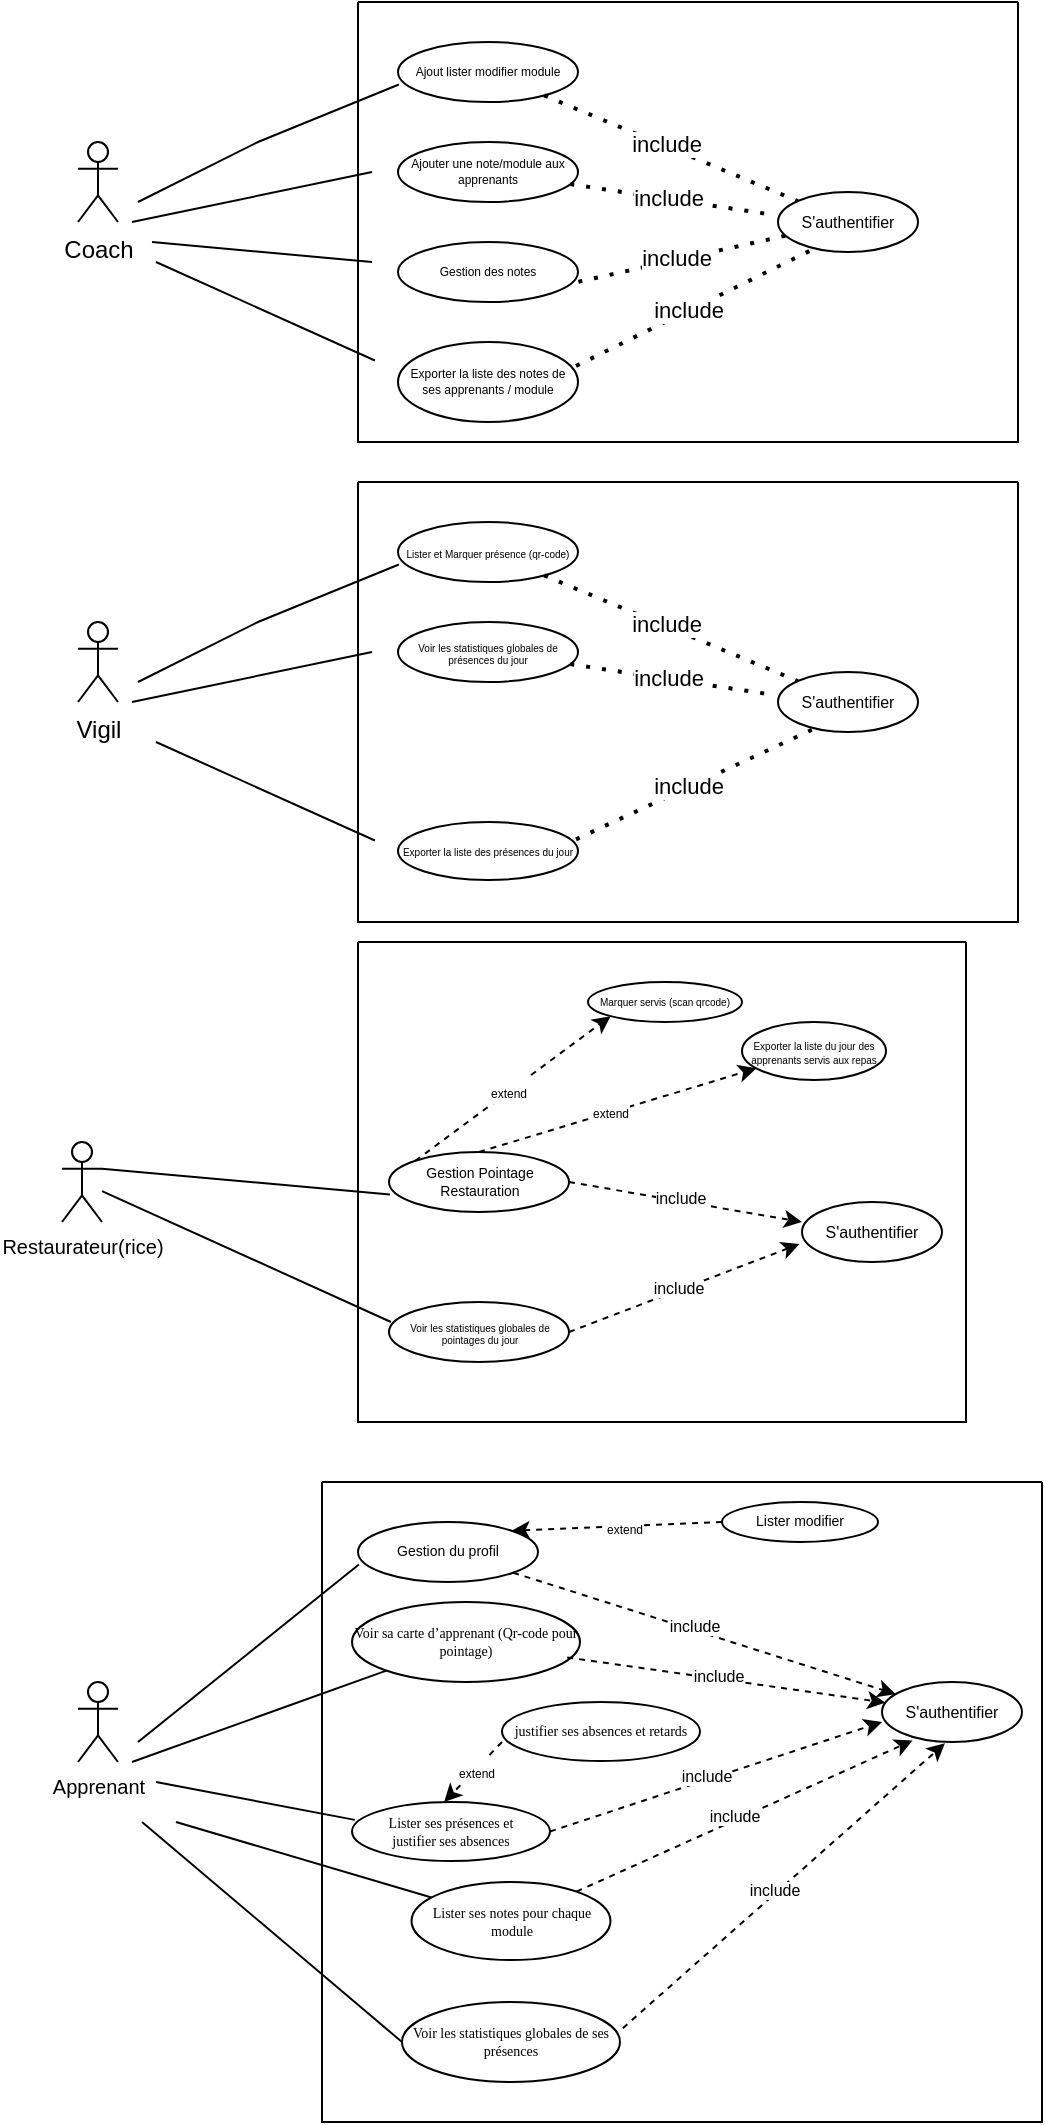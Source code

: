 <mxfile version="26.2.12">
  <diagram name="Page-1" id="cTpus7Wuwab5PH7f_lxD">
    <mxGraphModel dx="763" dy="347" grid="1" gridSize="10" guides="1" tooltips="1" connect="1" arrows="1" fold="1" page="1" pageScale="1" pageWidth="827" pageHeight="1169" math="0" shadow="0">
      <root>
        <mxCell id="0" />
        <mxCell id="1" parent="0" />
        <mxCell id="2DP7c2VmXSA7MMOB2HrA-1" value="Coach" style="shape=umlActor;verticalLabelPosition=bottom;verticalAlign=top;html=1;outlineConnect=0;" parent="1" vertex="1">
          <mxGeometry x="178" y="90" width="20" height="40" as="geometry" />
        </mxCell>
        <mxCell id="2DP7c2VmXSA7MMOB2HrA-4" value="" style="swimlane;startSize=0;" parent="1" vertex="1">
          <mxGeometry x="318" y="20" width="330" height="220" as="geometry" />
        </mxCell>
        <mxCell id="2DP7c2VmXSA7MMOB2HrA-5" value="Ajout lister modifier module" style="ellipse;whiteSpace=wrap;html=1;fontSize=6;" parent="2DP7c2VmXSA7MMOB2HrA-4" vertex="1">
          <mxGeometry x="20" y="20" width="90" height="30" as="geometry" />
        </mxCell>
        <mxCell id="2DP7c2VmXSA7MMOB2HrA-6" value="Ajouter une note/module aux apprenants" style="ellipse;whiteSpace=wrap;html=1;fontSize=6;" parent="2DP7c2VmXSA7MMOB2HrA-4" vertex="1">
          <mxGeometry x="20" y="70" width="90" height="30" as="geometry" />
        </mxCell>
        <mxCell id="2DP7c2VmXSA7MMOB2HrA-7" value="Gestion des notes" style="ellipse;whiteSpace=wrap;html=1;fontSize=6;" parent="2DP7c2VmXSA7MMOB2HrA-4" vertex="1">
          <mxGeometry x="20" y="120" width="90" height="30" as="geometry" />
        </mxCell>
        <mxCell id="2DP7c2VmXSA7MMOB2HrA-8" value="&lt;span style=&quot;line-height: 115%;&quot;&gt;Exporter la liste des notes de ses apprenants / module&lt;/span&gt;" style="ellipse;whiteSpace=wrap;html=1;fontSize=6;" parent="2DP7c2VmXSA7MMOB2HrA-4" vertex="1">
          <mxGeometry x="20" y="170" width="90" height="40" as="geometry" />
        </mxCell>
        <mxCell id="2DP7c2VmXSA7MMOB2HrA-13" value="S&#39;authentifier" style="ellipse;whiteSpace=wrap;html=1;fontSize=8;" parent="2DP7c2VmXSA7MMOB2HrA-4" vertex="1">
          <mxGeometry x="210" y="95" width="70" height="30" as="geometry" />
        </mxCell>
        <mxCell id="2DP7c2VmXSA7MMOB2HrA-14" value="" style="endArrow=none;dashed=1;html=1;dashPattern=1 3;strokeWidth=2;rounded=0;fontSize=6;" parent="2DP7c2VmXSA7MMOB2HrA-4" source="2DP7c2VmXSA7MMOB2HrA-5" target="2DP7c2VmXSA7MMOB2HrA-13" edge="1">
          <mxGeometry width="50" height="50" relative="1" as="geometry">
            <mxPoint x="130" y="150" as="sourcePoint" />
            <mxPoint x="180" y="100" as="targetPoint" />
          </mxGeometry>
        </mxCell>
        <mxCell id="2DP7c2VmXSA7MMOB2HrA-17" value="include" style="edgeLabel;html=1;align=center;verticalAlign=middle;resizable=0;points=[];" parent="2DP7c2VmXSA7MMOB2HrA-14" vertex="1" connectable="0">
          <mxGeometry x="-0.056" y="1" relative="1" as="geometry">
            <mxPoint as="offset" />
          </mxGeometry>
        </mxCell>
        <mxCell id="2DP7c2VmXSA7MMOB2HrA-18" value="" style="endArrow=none;dashed=1;html=1;dashPattern=1 3;strokeWidth=2;rounded=0;entryX=-0.029;entryY=0.383;entryDx=0;entryDy=0;entryPerimeter=0;fontSize=6;" parent="2DP7c2VmXSA7MMOB2HrA-4" source="2DP7c2VmXSA7MMOB2HrA-6" target="2DP7c2VmXSA7MMOB2HrA-13" edge="1">
          <mxGeometry width="50" height="50" relative="1" as="geometry">
            <mxPoint x="98" y="58" as="sourcePoint" />
            <mxPoint x="190" y="110" as="targetPoint" />
          </mxGeometry>
        </mxCell>
        <mxCell id="2DP7c2VmXSA7MMOB2HrA-19" value="include" style="edgeLabel;html=1;align=center;verticalAlign=middle;resizable=0;points=[];" parent="2DP7c2VmXSA7MMOB2HrA-18" vertex="1" connectable="0">
          <mxGeometry x="-0.056" y="1" relative="1" as="geometry">
            <mxPoint as="offset" />
          </mxGeometry>
        </mxCell>
        <mxCell id="2DP7c2VmXSA7MMOB2HrA-20" value="" style="endArrow=none;dashed=1;html=1;dashPattern=1 3;strokeWidth=2;rounded=0;exitX=1.002;exitY=0.663;exitDx=0;exitDy=0;exitPerimeter=0;fontSize=6;" parent="2DP7c2VmXSA7MMOB2HrA-4" source="2DP7c2VmXSA7MMOB2HrA-7" target="2DP7c2VmXSA7MMOB2HrA-13" edge="1">
          <mxGeometry width="50" height="50" relative="1" as="geometry">
            <mxPoint x="114" y="103" as="sourcePoint" />
            <mxPoint x="200" y="120" as="targetPoint" />
          </mxGeometry>
        </mxCell>
        <mxCell id="2DP7c2VmXSA7MMOB2HrA-21" value="include" style="edgeLabel;html=1;align=center;verticalAlign=middle;resizable=0;points=[];" parent="2DP7c2VmXSA7MMOB2HrA-20" vertex="1" connectable="0">
          <mxGeometry x="-0.056" y="1" relative="1" as="geometry">
            <mxPoint as="offset" />
          </mxGeometry>
        </mxCell>
        <mxCell id="2DP7c2VmXSA7MMOB2HrA-22" value="" style="endArrow=none;dashed=1;html=1;dashPattern=1 3;strokeWidth=2;rounded=0;exitX=0.989;exitY=0.299;exitDx=0;exitDy=0;exitPerimeter=0;entryX=0.253;entryY=0.951;entryDx=0;entryDy=0;entryPerimeter=0;fontSize=6;" parent="2DP7c2VmXSA7MMOB2HrA-4" source="2DP7c2VmXSA7MMOB2HrA-8" target="2DP7c2VmXSA7MMOB2HrA-13" edge="1">
          <mxGeometry width="50" height="50" relative="1" as="geometry">
            <mxPoint x="110" y="140" as="sourcePoint" />
            <mxPoint x="210" y="130" as="targetPoint" />
          </mxGeometry>
        </mxCell>
        <mxCell id="2DP7c2VmXSA7MMOB2HrA-23" value="include" style="edgeLabel;html=1;align=center;verticalAlign=middle;resizable=0;points=[];" parent="2DP7c2VmXSA7MMOB2HrA-22" vertex="1" connectable="0">
          <mxGeometry x="-0.056" y="1" relative="1" as="geometry">
            <mxPoint as="offset" />
          </mxGeometry>
        </mxCell>
        <mxCell id="2DP7c2VmXSA7MMOB2HrA-9" value="" style="endArrow=none;html=1;rounded=0;entryX=0.005;entryY=0.709;entryDx=0;entryDy=0;entryPerimeter=0;" parent="1" target="2DP7c2VmXSA7MMOB2HrA-5" edge="1">
          <mxGeometry width="50" height="50" relative="1" as="geometry">
            <mxPoint x="208" y="120" as="sourcePoint" />
            <mxPoint x="298" y="150" as="targetPoint" />
            <Array as="points">
              <mxPoint x="268" y="90" />
            </Array>
          </mxGeometry>
        </mxCell>
        <mxCell id="2DP7c2VmXSA7MMOB2HrA-10" value="" style="endArrow=none;html=1;rounded=0;entryX=0;entryY=0.5;entryDx=0;entryDy=0;" parent="1" edge="1">
          <mxGeometry width="50" height="50" relative="1" as="geometry">
            <mxPoint x="205" y="130" as="sourcePoint" />
            <mxPoint x="325" y="105" as="targetPoint" />
            <Array as="points" />
          </mxGeometry>
        </mxCell>
        <mxCell id="2DP7c2VmXSA7MMOB2HrA-11" value="" style="endArrow=none;html=1;rounded=0;entryX=0;entryY=0.333;entryDx=0;entryDy=0;entryPerimeter=0;" parent="1" edge="1">
          <mxGeometry width="50" height="50" relative="1" as="geometry">
            <mxPoint x="215" y="140" as="sourcePoint" />
            <mxPoint x="325" y="149.99" as="targetPoint" />
            <Array as="points" />
          </mxGeometry>
        </mxCell>
        <mxCell id="2DP7c2VmXSA7MMOB2HrA-12" value="" style="endArrow=none;html=1;rounded=0;entryX=0.105;entryY=0.231;entryDx=0;entryDy=0;entryPerimeter=0;" parent="1" edge="1">
          <mxGeometry width="50" height="50" relative="1" as="geometry">
            <mxPoint x="217" y="150" as="sourcePoint" />
            <mxPoint x="326.45" y="199.24" as="targetPoint" />
            <Array as="points" />
          </mxGeometry>
        </mxCell>
        <mxCell id="2DP7c2VmXSA7MMOB2HrA-45" value="Vigil" style="shape=umlActor;verticalLabelPosition=bottom;verticalAlign=top;html=1;outlineConnect=0;" parent="1" vertex="1">
          <mxGeometry x="178" y="330" width="20" height="40" as="geometry" />
        </mxCell>
        <mxCell id="2DP7c2VmXSA7MMOB2HrA-46" value="" style="swimlane;startSize=0;" parent="1" vertex="1">
          <mxGeometry x="318" y="260" width="330" height="220" as="geometry" />
        </mxCell>
        <mxCell id="2DP7c2VmXSA7MMOB2HrA-47" value="Lister et Marquer présence (qr-code)" style="ellipse;whiteSpace=wrap;html=1;fontSize=5;" parent="2DP7c2VmXSA7MMOB2HrA-46" vertex="1">
          <mxGeometry x="20" y="20" width="90" height="30" as="geometry" />
        </mxCell>
        <mxCell id="2DP7c2VmXSA7MMOB2HrA-48" value="Voir les statistiques globales de présences du jour" style="ellipse;whiteSpace=wrap;html=1;fontSize=5;" parent="2DP7c2VmXSA7MMOB2HrA-46" vertex="1">
          <mxGeometry x="20" y="70" width="90" height="30" as="geometry" />
        </mxCell>
        <mxCell id="2DP7c2VmXSA7MMOB2HrA-50" value="&lt;span style=&quot;line-height: 115%;&quot;&gt;Exporter la liste des présences du jour&lt;/span&gt;" style="ellipse;whiteSpace=wrap;html=1;fontSize=5;" parent="2DP7c2VmXSA7MMOB2HrA-46" vertex="1">
          <mxGeometry x="20" y="170" width="90" height="29" as="geometry" />
        </mxCell>
        <mxCell id="2DP7c2VmXSA7MMOB2HrA-51" value="S&#39;authentifier" style="ellipse;whiteSpace=wrap;html=1;fontSize=8;" parent="2DP7c2VmXSA7MMOB2HrA-46" vertex="1">
          <mxGeometry x="210" y="95" width="70" height="30" as="geometry" />
        </mxCell>
        <mxCell id="2DP7c2VmXSA7MMOB2HrA-52" value="" style="endArrow=none;dashed=1;html=1;dashPattern=1 3;strokeWidth=2;rounded=0;fontSize=6;" parent="2DP7c2VmXSA7MMOB2HrA-46" source="2DP7c2VmXSA7MMOB2HrA-47" target="2DP7c2VmXSA7MMOB2HrA-51" edge="1">
          <mxGeometry width="50" height="50" relative="1" as="geometry">
            <mxPoint x="130" y="150" as="sourcePoint" />
            <mxPoint x="180" y="100" as="targetPoint" />
          </mxGeometry>
        </mxCell>
        <mxCell id="2DP7c2VmXSA7MMOB2HrA-53" value="include" style="edgeLabel;html=1;align=center;verticalAlign=middle;resizable=0;points=[];" parent="2DP7c2VmXSA7MMOB2HrA-52" vertex="1" connectable="0">
          <mxGeometry x="-0.056" y="1" relative="1" as="geometry">
            <mxPoint as="offset" />
          </mxGeometry>
        </mxCell>
        <mxCell id="2DP7c2VmXSA7MMOB2HrA-54" value="" style="endArrow=none;dashed=1;html=1;dashPattern=1 3;strokeWidth=2;rounded=0;entryX=-0.029;entryY=0.383;entryDx=0;entryDy=0;entryPerimeter=0;fontSize=6;" parent="2DP7c2VmXSA7MMOB2HrA-46" source="2DP7c2VmXSA7MMOB2HrA-48" target="2DP7c2VmXSA7MMOB2HrA-51" edge="1">
          <mxGeometry width="50" height="50" relative="1" as="geometry">
            <mxPoint x="98" y="58" as="sourcePoint" />
            <mxPoint x="190" y="110" as="targetPoint" />
          </mxGeometry>
        </mxCell>
        <mxCell id="2DP7c2VmXSA7MMOB2HrA-55" value="include" style="edgeLabel;html=1;align=center;verticalAlign=middle;resizable=0;points=[];" parent="2DP7c2VmXSA7MMOB2HrA-54" vertex="1" connectable="0">
          <mxGeometry x="-0.056" y="1" relative="1" as="geometry">
            <mxPoint as="offset" />
          </mxGeometry>
        </mxCell>
        <mxCell id="2DP7c2VmXSA7MMOB2HrA-58" value="" style="endArrow=none;dashed=1;html=1;dashPattern=1 3;strokeWidth=2;rounded=0;exitX=0.989;exitY=0.299;exitDx=0;exitDy=0;exitPerimeter=0;entryX=0.253;entryY=0.951;entryDx=0;entryDy=0;entryPerimeter=0;fontSize=6;" parent="2DP7c2VmXSA7MMOB2HrA-46" source="2DP7c2VmXSA7MMOB2HrA-50" target="2DP7c2VmXSA7MMOB2HrA-51" edge="1">
          <mxGeometry width="50" height="50" relative="1" as="geometry">
            <mxPoint x="110" y="140" as="sourcePoint" />
            <mxPoint x="210" y="130" as="targetPoint" />
          </mxGeometry>
        </mxCell>
        <mxCell id="2DP7c2VmXSA7MMOB2HrA-59" value="include" style="edgeLabel;html=1;align=center;verticalAlign=middle;resizable=0;points=[];" parent="2DP7c2VmXSA7MMOB2HrA-58" vertex="1" connectable="0">
          <mxGeometry x="-0.056" y="1" relative="1" as="geometry">
            <mxPoint as="offset" />
          </mxGeometry>
        </mxCell>
        <mxCell id="2DP7c2VmXSA7MMOB2HrA-60" value="" style="endArrow=none;html=1;rounded=0;entryX=0.005;entryY=0.709;entryDx=0;entryDy=0;entryPerimeter=0;" parent="1" target="2DP7c2VmXSA7MMOB2HrA-47" edge="1">
          <mxGeometry width="50" height="50" relative="1" as="geometry">
            <mxPoint x="208" y="360" as="sourcePoint" />
            <mxPoint x="298" y="390" as="targetPoint" />
            <Array as="points">
              <mxPoint x="268" y="330" />
            </Array>
          </mxGeometry>
        </mxCell>
        <mxCell id="2DP7c2VmXSA7MMOB2HrA-61" value="" style="endArrow=none;html=1;rounded=0;entryX=0;entryY=0.5;entryDx=0;entryDy=0;" parent="1" edge="1">
          <mxGeometry width="50" height="50" relative="1" as="geometry">
            <mxPoint x="205" y="370" as="sourcePoint" />
            <mxPoint x="325" y="345" as="targetPoint" />
            <Array as="points" />
          </mxGeometry>
        </mxCell>
        <mxCell id="2DP7c2VmXSA7MMOB2HrA-63" value="" style="endArrow=none;html=1;rounded=0;entryX=0.105;entryY=0.231;entryDx=0;entryDy=0;entryPerimeter=0;" parent="1" edge="1">
          <mxGeometry width="50" height="50" relative="1" as="geometry">
            <mxPoint x="217" y="390" as="sourcePoint" />
            <mxPoint x="326.45" y="439.24" as="targetPoint" />
            <Array as="points" />
          </mxGeometry>
        </mxCell>
        <mxCell id="2DP7c2VmXSA7MMOB2HrA-64" value="Restaurateur(rice)" style="shape=umlActor;verticalLabelPosition=bottom;verticalAlign=top;html=1;outlineConnect=0;fontSize=10;" parent="1" vertex="1">
          <mxGeometry x="170" y="590" width="20" height="40" as="geometry" />
        </mxCell>
        <mxCell id="2DP7c2VmXSA7MMOB2HrA-65" value="" style="swimlane;startSize=0;" parent="1" vertex="1">
          <mxGeometry x="318" y="490" width="304" height="240" as="geometry" />
        </mxCell>
        <mxCell id="2DP7c2VmXSA7MMOB2HrA-66" value="Gestion Pointage Restauration" style="ellipse;whiteSpace=wrap;html=1;fontSize=7;" parent="2DP7c2VmXSA7MMOB2HrA-65" vertex="1">
          <mxGeometry x="15.5" y="105" width="90" height="30" as="geometry" />
        </mxCell>
        <mxCell id="2DP7c2VmXSA7MMOB2HrA-67" value="Voir les statistiques globales de pointages du jour" style="ellipse;whiteSpace=wrap;html=1;fontSize=5;" parent="2DP7c2VmXSA7MMOB2HrA-65" vertex="1">
          <mxGeometry x="15.5" y="180" width="90" height="30" as="geometry" />
        </mxCell>
        <mxCell id="2DP7c2VmXSA7MMOB2HrA-68" value="&lt;span style=&quot;line-height: 115%;&quot;&gt;Exporter la liste du jour des apprenants servis aux repas&lt;/span&gt;" style="ellipse;whiteSpace=wrap;html=1;fontSize=5;" parent="2DP7c2VmXSA7MMOB2HrA-65" vertex="1">
          <mxGeometry x="192" y="40" width="72" height="29" as="geometry" />
        </mxCell>
        <mxCell id="2DP7c2VmXSA7MMOB2HrA-69" value="S&#39;authentifier" style="ellipse;whiteSpace=wrap;html=1;fontSize=8;" parent="2DP7c2VmXSA7MMOB2HrA-65" vertex="1">
          <mxGeometry x="222" y="130" width="70" height="30" as="geometry" />
        </mxCell>
        <mxCell id="2DP7c2VmXSA7MMOB2HrA-114" value="&lt;span style=&quot;line-height: 115%;&quot;&gt;Marquer servis (scan qrcode)&lt;/span&gt;" style="ellipse;whiteSpace=wrap;html=1;fontSize=5;" parent="2DP7c2VmXSA7MMOB2HrA-65" vertex="1">
          <mxGeometry x="115" y="20" width="77" height="20" as="geometry" />
        </mxCell>
        <mxCell id="2DP7c2VmXSA7MMOB2HrA-115" value="" style="endArrow=classic;dashed=1;html=1;strokeWidth=1;rounded=0;fontSize=3;endFill=1;exitX=0;exitY=0;exitDx=0;exitDy=0;entryX=0;entryY=1;entryDx=0;entryDy=0;" parent="2DP7c2VmXSA7MMOB2HrA-65" source="2DP7c2VmXSA7MMOB2HrA-66" target="2DP7c2VmXSA7MMOB2HrA-114" edge="1">
          <mxGeometry width="50" height="50" relative="1" as="geometry">
            <mxPoint x="96" y="40" as="sourcePoint" />
            <mxPoint x="289" y="128" as="targetPoint" />
          </mxGeometry>
        </mxCell>
        <mxCell id="2DP7c2VmXSA7MMOB2HrA-116" value="&lt;font style=&quot;font-size: 6px;&quot;&gt;extend&lt;/font&gt;" style="edgeLabel;html=1;align=center;verticalAlign=middle;resizable=0;points=[];" parent="2DP7c2VmXSA7MMOB2HrA-115" vertex="1" connectable="0">
          <mxGeometry x="-0.056" y="1" relative="1" as="geometry">
            <mxPoint y="-1" as="offset" />
          </mxGeometry>
        </mxCell>
        <mxCell id="2DP7c2VmXSA7MMOB2HrA-118" value="" style="endArrow=classic;dashed=1;html=1;strokeWidth=1;rounded=0;fontSize=3;endFill=1;exitX=0.5;exitY=0;exitDx=0;exitDy=0;" parent="2DP7c2VmXSA7MMOB2HrA-65" source="2DP7c2VmXSA7MMOB2HrA-66" target="2DP7c2VmXSA7MMOB2HrA-68" edge="1">
          <mxGeometry width="50" height="50" relative="1" as="geometry">
            <mxPoint x="45" y="99" as="sourcePoint" />
            <mxPoint x="50" y="47" as="targetPoint" />
          </mxGeometry>
        </mxCell>
        <mxCell id="2DP7c2VmXSA7MMOB2HrA-119" value="&lt;font style=&quot;font-size: 6px;&quot;&gt;extend&lt;/font&gt;" style="edgeLabel;html=1;align=center;verticalAlign=middle;resizable=0;points=[];" parent="2DP7c2VmXSA7MMOB2HrA-118" vertex="1" connectable="0">
          <mxGeometry x="-0.056" y="1" relative="1" as="geometry">
            <mxPoint y="-1" as="offset" />
          </mxGeometry>
        </mxCell>
        <mxCell id="2DP7c2VmXSA7MMOB2HrA-120" value="" style="endArrow=classic;dashed=1;html=1;strokeWidth=1;rounded=0;fontSize=6;endFill=1;exitX=1;exitY=0.5;exitDx=0;exitDy=0;entryX=0;entryY=0.333;entryDx=0;entryDy=0;entryPerimeter=0;" parent="2DP7c2VmXSA7MMOB2HrA-65" source="2DP7c2VmXSA7MMOB2HrA-66" target="2DP7c2VmXSA7MMOB2HrA-69" edge="1">
          <mxGeometry width="50" height="50" relative="1" as="geometry">
            <mxPoint x="96" y="189" as="sourcePoint" />
            <mxPoint x="256" y="240" as="targetPoint" />
          </mxGeometry>
        </mxCell>
        <mxCell id="2DP7c2VmXSA7MMOB2HrA-121" value="include" style="edgeLabel;html=1;align=center;verticalAlign=middle;resizable=0;points=[];fontSize=8;" parent="2DP7c2VmXSA7MMOB2HrA-120" vertex="1" connectable="0">
          <mxGeometry x="-0.056" y="1" relative="1" as="geometry">
            <mxPoint y="-1" as="offset" />
          </mxGeometry>
        </mxCell>
        <mxCell id="2DP7c2VmXSA7MMOB2HrA-122" value="" style="endArrow=classic;dashed=1;html=1;strokeWidth=1;rounded=0;fontSize=6;endFill=1;exitX=1;exitY=0.5;exitDx=0;exitDy=0;entryX=-0.018;entryY=0.7;entryDx=0;entryDy=0;entryPerimeter=0;" parent="2DP7c2VmXSA7MMOB2HrA-65" source="2DP7c2VmXSA7MMOB2HrA-67" target="2DP7c2VmXSA7MMOB2HrA-69" edge="1">
          <mxGeometry width="50" height="50" relative="1" as="geometry">
            <mxPoint x="122" y="155" as="sourcePoint" />
            <mxPoint x="232" y="140" as="targetPoint" />
          </mxGeometry>
        </mxCell>
        <mxCell id="2DP7c2VmXSA7MMOB2HrA-123" value="include" style="edgeLabel;html=1;align=center;verticalAlign=middle;resizable=0;points=[];fontSize=8;" parent="2DP7c2VmXSA7MMOB2HrA-122" vertex="1" connectable="0">
          <mxGeometry x="-0.056" y="1" relative="1" as="geometry">
            <mxPoint y="-1" as="offset" />
          </mxGeometry>
        </mxCell>
        <mxCell id="2DP7c2VmXSA7MMOB2HrA-76" value="" style="endArrow=none;html=1;rounded=0;entryX=0.005;entryY=0.709;entryDx=0;entryDy=0;entryPerimeter=0;exitX=1;exitY=0.333;exitDx=0;exitDy=0;exitPerimeter=0;" parent="1" source="2DP7c2VmXSA7MMOB2HrA-64" target="2DP7c2VmXSA7MMOB2HrA-66" edge="1">
          <mxGeometry width="50" height="50" relative="1" as="geometry">
            <mxPoint x="208" y="600" as="sourcePoint" />
            <mxPoint x="298" y="630" as="targetPoint" />
            <Array as="points" />
          </mxGeometry>
        </mxCell>
        <mxCell id="2DP7c2VmXSA7MMOB2HrA-77" value="" style="endArrow=none;html=1;rounded=0;entryX=0.011;entryY=0.333;entryDx=0;entryDy=0;entryPerimeter=0;" parent="1" source="2DP7c2VmXSA7MMOB2HrA-64" target="2DP7c2VmXSA7MMOB2HrA-67" edge="1">
          <mxGeometry width="50" height="50" relative="1" as="geometry">
            <mxPoint x="205" y="610" as="sourcePoint" />
            <mxPoint x="329" y="620" as="targetPoint" />
            <Array as="points" />
          </mxGeometry>
        </mxCell>
        <mxCell id="2DP7c2VmXSA7MMOB2HrA-79" value="Apprenant" style="shape=umlActor;verticalLabelPosition=bottom;verticalAlign=top;html=1;outlineConnect=0;fontSize=10;" parent="1" vertex="1">
          <mxGeometry x="178" y="860" width="20" height="40" as="geometry" />
        </mxCell>
        <mxCell id="2DP7c2VmXSA7MMOB2HrA-80" value="" style="swimlane;startSize=0;fontSize=16;" parent="1" vertex="1">
          <mxGeometry x="300" y="760" width="360" height="320" as="geometry" />
        </mxCell>
        <mxCell id="2DP7c2VmXSA7MMOB2HrA-81" value="&lt;span style=&quot;line-height: 115%;&quot;&gt;Gestion du profil&lt;/span&gt;" style="ellipse;whiteSpace=wrap;html=1;fontSize=7;" parent="2DP7c2VmXSA7MMOB2HrA-80" vertex="1">
          <mxGeometry x="18" y="20" width="90" height="30" as="geometry" />
        </mxCell>
        <mxCell id="2DP7c2VmXSA7MMOB2HrA-82" value="&lt;span style=&quot;font-family: &amp;quot;Times New Roman&amp;quot;, serif;&quot;&gt;Voir&amp;nbsp;&lt;/span&gt;&lt;span style=&quot;font-family: &amp;quot;Times New Roman&amp;quot;, serif;&quot;&gt;sa carte d’apprenant (Qr-code pour pointage)&lt;/span&gt;" style="ellipse;whiteSpace=wrap;html=1;fontSize=7;" parent="2DP7c2VmXSA7MMOB2HrA-80" vertex="1">
          <mxGeometry x="15" y="60" width="114" height="40" as="geometry" />
        </mxCell>
        <mxCell id="2DP7c2VmXSA7MMOB2HrA-83" value="&lt;span style=&quot;font-family: &amp;quot;Times New Roman&amp;quot;, serif; text-align: justify; background-color: transparent; color: light-dark(rgb(0, 0, 0), rgb(255, 255, 255));&quot;&gt;Lister ses présences et&lt;br&gt;     justifier ses absences&lt;/span&gt;" style="ellipse;whiteSpace=wrap;html=1;fontSize=7;" parent="2DP7c2VmXSA7MMOB2HrA-80" vertex="1">
          <mxGeometry x="15" y="160" width="99" height="29.5" as="geometry" />
        </mxCell>
        <mxCell id="2DP7c2VmXSA7MMOB2HrA-84" value="S&#39;authentifier" style="ellipse;whiteSpace=wrap;html=1;fontSize=8;" parent="2DP7c2VmXSA7MMOB2HrA-80" vertex="1">
          <mxGeometry x="280" y="100" width="70" height="30" as="geometry" />
        </mxCell>
        <mxCell id="2DP7c2VmXSA7MMOB2HrA-85" value="" style="endArrow=classic;dashed=1;html=1;strokeWidth=1;rounded=0;fontSize=6;endFill=1;" parent="2DP7c2VmXSA7MMOB2HrA-80" source="2DP7c2VmXSA7MMOB2HrA-81" target="2DP7c2VmXSA7MMOB2HrA-84" edge="1">
          <mxGeometry width="50" height="50" relative="1" as="geometry">
            <mxPoint x="130" y="150" as="sourcePoint" />
            <mxPoint x="180" y="100" as="targetPoint" />
          </mxGeometry>
        </mxCell>
        <mxCell id="2DP7c2VmXSA7MMOB2HrA-86" value="include" style="edgeLabel;html=1;align=center;verticalAlign=middle;resizable=0;points=[];fontSize=8;" parent="2DP7c2VmXSA7MMOB2HrA-85" vertex="1" connectable="0">
          <mxGeometry x="-0.056" y="1" relative="1" as="geometry">
            <mxPoint y="-1" as="offset" />
          </mxGeometry>
        </mxCell>
        <mxCell id="2DP7c2VmXSA7MMOB2HrA-95" value="" style="endArrow=classic;dashed=1;html=1;strokeWidth=1;rounded=0;fontSize=6;endFill=1;exitX=0.944;exitY=0.693;exitDx=0;exitDy=0;exitPerimeter=0;" parent="2DP7c2VmXSA7MMOB2HrA-80" source="2DP7c2VmXSA7MMOB2HrA-82" target="2DP7c2VmXSA7MMOB2HrA-84" edge="1">
          <mxGeometry width="50" height="50" relative="1" as="geometry">
            <mxPoint x="112" y="94" as="sourcePoint" />
            <mxPoint x="256" y="128" as="targetPoint" />
          </mxGeometry>
        </mxCell>
        <mxCell id="2DP7c2VmXSA7MMOB2HrA-96" value="include" style="edgeLabel;html=1;align=center;verticalAlign=middle;resizable=0;points=[];fontSize=8;" parent="2DP7c2VmXSA7MMOB2HrA-95" vertex="1" connectable="0">
          <mxGeometry x="-0.056" y="1" relative="1" as="geometry">
            <mxPoint y="-1" as="offset" />
          </mxGeometry>
        </mxCell>
        <mxCell id="2DP7c2VmXSA7MMOB2HrA-97" value="" style="endArrow=classic;dashed=1;html=1;strokeWidth=1;rounded=0;fontSize=6;endFill=1;exitX=1;exitY=0.5;exitDx=0;exitDy=0;entryX=0;entryY=0.667;entryDx=0;entryDy=0;entryPerimeter=0;" parent="2DP7c2VmXSA7MMOB2HrA-80" source="2DP7c2VmXSA7MMOB2HrA-83" target="2DP7c2VmXSA7MMOB2HrA-84" edge="1">
          <mxGeometry width="50" height="50" relative="1" as="geometry">
            <mxPoint x="106" y="156" as="sourcePoint" />
            <mxPoint x="253" y="139" as="targetPoint" />
          </mxGeometry>
        </mxCell>
        <mxCell id="2DP7c2VmXSA7MMOB2HrA-98" value="include" style="edgeLabel;html=1;align=center;verticalAlign=middle;resizable=0;points=[];fontSize=8;" parent="2DP7c2VmXSA7MMOB2HrA-97" vertex="1" connectable="0">
          <mxGeometry x="-0.056" y="1" relative="1" as="geometry">
            <mxPoint y="-1" as="offset" />
          </mxGeometry>
        </mxCell>
        <mxCell id="2DP7c2VmXSA7MMOB2HrA-99" value="&lt;span style=&quot;line-height: 115%;&quot;&gt;Lister modifier&lt;/span&gt;" style="ellipse;whiteSpace=wrap;html=1;fontSize=7;" parent="2DP7c2VmXSA7MMOB2HrA-80" vertex="1">
          <mxGeometry x="200" y="10" width="78" height="20" as="geometry" />
        </mxCell>
        <mxCell id="2DP7c2VmXSA7MMOB2HrA-101" value="" style="endArrow=classic;dashed=1;html=1;strokeWidth=1;rounded=0;fontSize=3;endFill=1;exitX=0;exitY=0.5;exitDx=0;exitDy=0;entryX=1;entryY=0;entryDx=0;entryDy=0;" parent="2DP7c2VmXSA7MMOB2HrA-80" source="2DP7c2VmXSA7MMOB2HrA-99" target="2DP7c2VmXSA7MMOB2HrA-81" edge="1">
          <mxGeometry width="50" height="50" relative="1" as="geometry">
            <mxPoint x="112" y="94" as="sourcePoint" />
            <mxPoint x="256" y="128" as="targetPoint" />
          </mxGeometry>
        </mxCell>
        <mxCell id="2DP7c2VmXSA7MMOB2HrA-102" value="&lt;font style=&quot;font-size: 6px;&quot;&gt;extend&lt;/font&gt;" style="edgeLabel;html=1;align=center;verticalAlign=middle;resizable=0;points=[];" parent="2DP7c2VmXSA7MMOB2HrA-101" vertex="1" connectable="0">
          <mxGeometry x="-0.056" y="1" relative="1" as="geometry">
            <mxPoint y="-1" as="offset" />
          </mxGeometry>
        </mxCell>
        <mxCell id="2DP7c2VmXSA7MMOB2HrA-106" value="&lt;span style=&quot;font-family: &amp;quot;Times New Roman&amp;quot;, serif; text-align: justify; background-color: transparent; color: light-dark(rgb(0, 0, 0), rgb(255, 255, 255));&quot;&gt;Lister ses notes pour chaque module&lt;/span&gt;" style="ellipse;whiteSpace=wrap;html=1;fontSize=7;" parent="2DP7c2VmXSA7MMOB2HrA-80" vertex="1">
          <mxGeometry x="44.75" y="200" width="99.5" height="39" as="geometry" />
        </mxCell>
        <mxCell id="2DP7c2VmXSA7MMOB2HrA-108" value="" style="endArrow=classic;dashed=1;html=1;strokeWidth=1;rounded=0;fontSize=6;endFill=1;entryX=0.219;entryY=0.973;entryDx=0;entryDy=0;entryPerimeter=0;" parent="2DP7c2VmXSA7MMOB2HrA-80" source="2DP7c2VmXSA7MMOB2HrA-106" target="2DP7c2VmXSA7MMOB2HrA-84" edge="1">
          <mxGeometry width="50" height="50" relative="1" as="geometry">
            <mxPoint x="111" y="215" as="sourcePoint" />
            <mxPoint x="252" y="140" as="targetPoint" />
          </mxGeometry>
        </mxCell>
        <mxCell id="2DP7c2VmXSA7MMOB2HrA-109" value="include" style="edgeLabel;html=1;align=center;verticalAlign=middle;resizable=0;points=[];fontSize=8;" parent="2DP7c2VmXSA7MMOB2HrA-108" vertex="1" connectable="0">
          <mxGeometry x="-0.056" y="1" relative="1" as="geometry">
            <mxPoint y="-1" as="offset" />
          </mxGeometry>
        </mxCell>
        <mxCell id="2DP7c2VmXSA7MMOB2HrA-110" value="&lt;span style=&quot;font-family: &amp;quot;Times New Roman&amp;quot;, serif; text-align: justify; background-color: transparent; color: light-dark(rgb(0, 0, 0), rgb(255, 255, 255));&quot;&gt;Voir les statistiques globales de ses présences&lt;/span&gt;" style="ellipse;whiteSpace=wrap;html=1;fontSize=7;" parent="2DP7c2VmXSA7MMOB2HrA-80" vertex="1">
          <mxGeometry x="40" y="260" width="109" height="40" as="geometry" />
        </mxCell>
        <mxCell id="2DP7c2VmXSA7MMOB2HrA-112" value="" style="endArrow=classic;dashed=1;html=1;strokeWidth=1;rounded=0;fontSize=6;endFill=1;exitX=1.013;exitY=0.327;exitDx=0;exitDy=0;exitPerimeter=0;entryX=0.45;entryY=1.021;entryDx=0;entryDy=0;entryPerimeter=0;" parent="2DP7c2VmXSA7MMOB2HrA-80" source="2DP7c2VmXSA7MMOB2HrA-110" target="2DP7c2VmXSA7MMOB2HrA-84" edge="1">
          <mxGeometry width="50" height="50" relative="1" as="geometry">
            <mxPoint x="106" y="188" as="sourcePoint" />
            <mxPoint x="273" y="159" as="targetPoint" />
          </mxGeometry>
        </mxCell>
        <mxCell id="2DP7c2VmXSA7MMOB2HrA-113" value="include" style="edgeLabel;html=1;align=center;verticalAlign=middle;resizable=0;points=[];fontSize=8;" parent="2DP7c2VmXSA7MMOB2HrA-112" vertex="1" connectable="0">
          <mxGeometry x="-0.056" y="1" relative="1" as="geometry">
            <mxPoint y="-1" as="offset" />
          </mxGeometry>
        </mxCell>
        <mxCell id="XsNp5Y0BUyBoJg_DSxsG-1" value="&lt;span style=&quot;font-family: &amp;quot;Times New Roman&amp;quot;, serif; text-align: justify; background-color: transparent; color: light-dark(rgb(0, 0, 0), rgb(255, 255, 255));&quot;&gt;justifier ses absences et retards&lt;/span&gt;" style="ellipse;whiteSpace=wrap;html=1;fontSize=7;" vertex="1" parent="2DP7c2VmXSA7MMOB2HrA-80">
          <mxGeometry x="90" y="110" width="99" height="29.5" as="geometry" />
        </mxCell>
        <mxCell id="XsNp5Y0BUyBoJg_DSxsG-2" value="" style="endArrow=classic;dashed=1;html=1;strokeWidth=1;rounded=0;fontSize=3;endFill=1;exitX=0;exitY=0.678;exitDx=0;exitDy=0;entryX=0.465;entryY=0.001;entryDx=0;entryDy=0;exitPerimeter=0;entryPerimeter=0;" edge="1" parent="2DP7c2VmXSA7MMOB2HrA-80" source="XsNp5Y0BUyBoJg_DSxsG-1" target="2DP7c2VmXSA7MMOB2HrA-83">
          <mxGeometry width="50" height="50" relative="1" as="geometry">
            <mxPoint x="115.5" y="129.5" as="sourcePoint" />
            <mxPoint x="10.5" y="133.5" as="targetPoint" />
          </mxGeometry>
        </mxCell>
        <mxCell id="XsNp5Y0BUyBoJg_DSxsG-3" value="&lt;font style=&quot;font-size: 6px;&quot;&gt;extend&lt;/font&gt;" style="edgeLabel;html=1;align=center;verticalAlign=middle;resizable=0;points=[];" vertex="1" connectable="0" parent="XsNp5Y0BUyBoJg_DSxsG-2">
          <mxGeometry x="-0.056" y="1" relative="1" as="geometry">
            <mxPoint y="-1" as="offset" />
          </mxGeometry>
        </mxCell>
        <mxCell id="2DP7c2VmXSA7MMOB2HrA-91" value="" style="endArrow=none;html=1;rounded=0;entryX=0.005;entryY=0.709;entryDx=0;entryDy=0;entryPerimeter=0;" parent="1" target="2DP7c2VmXSA7MMOB2HrA-81" edge="1">
          <mxGeometry width="50" height="50" relative="1" as="geometry">
            <mxPoint x="208" y="890" as="sourcePoint" />
            <mxPoint x="298" y="920" as="targetPoint" />
            <Array as="points" />
          </mxGeometry>
        </mxCell>
        <mxCell id="2DP7c2VmXSA7MMOB2HrA-92" value="" style="endArrow=none;html=1;rounded=0;" parent="1" target="2DP7c2VmXSA7MMOB2HrA-82" edge="1">
          <mxGeometry width="50" height="50" relative="1" as="geometry">
            <mxPoint x="205" y="900" as="sourcePoint" />
            <mxPoint x="329" y="910" as="targetPoint" />
            <Array as="points" />
          </mxGeometry>
        </mxCell>
        <mxCell id="2DP7c2VmXSA7MMOB2HrA-93" value="" style="endArrow=none;html=1;rounded=0;entryX=0.014;entryY=0.303;entryDx=0;entryDy=0;entryPerimeter=0;" parent="1" target="2DP7c2VmXSA7MMOB2HrA-83" edge="1">
          <mxGeometry width="50" height="50" relative="1" as="geometry">
            <mxPoint x="217" y="910" as="sourcePoint" />
            <mxPoint x="326.45" y="969.24" as="targetPoint" />
            <Array as="points" />
          </mxGeometry>
        </mxCell>
        <mxCell id="2DP7c2VmXSA7MMOB2HrA-107" value="" style="endArrow=none;html=1;rounded=0;" parent="1" target="2DP7c2VmXSA7MMOB2HrA-106" edge="1">
          <mxGeometry width="50" height="50" relative="1" as="geometry">
            <mxPoint x="227" y="930" as="sourcePoint" />
            <mxPoint x="336.45" y="979.24" as="targetPoint" />
            <Array as="points" />
          </mxGeometry>
        </mxCell>
        <mxCell id="2DP7c2VmXSA7MMOB2HrA-111" value="" style="endArrow=none;html=1;rounded=0;entryX=0;entryY=0.5;entryDx=0;entryDy=0;" parent="1" target="2DP7c2VmXSA7MMOB2HrA-110" edge="1">
          <mxGeometry width="50" height="50" relative="1" as="geometry">
            <mxPoint x="210" y="930" as="sourcePoint" />
            <mxPoint x="339" y="943" as="targetPoint" />
            <Array as="points" />
          </mxGeometry>
        </mxCell>
      </root>
    </mxGraphModel>
  </diagram>
</mxfile>
